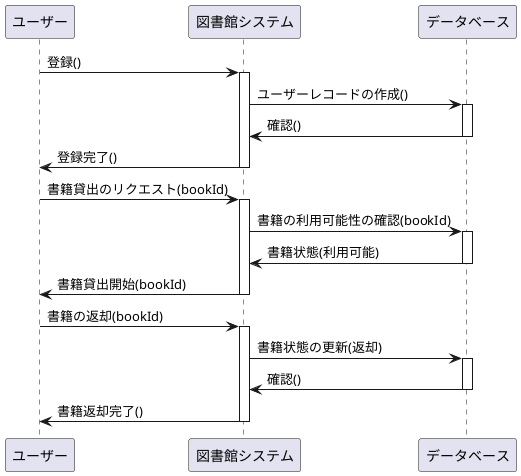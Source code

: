 @startuml
participant "ユーザー" as User
participant "図書館システム" as Library
participant "データベース" as DB

User -> Library : 登録()
activate Library
Library -> DB : ユーザーレコードの作成()
activate DB
DB -> Library : 確認()
deactivate DB
Library -> User : 登録完了()
deactivate Library

User -> Library : 書籍貸出のリクエスト(bookId)
activate Library
Library -> DB : 書籍の利用可能性の確認(bookId)
activate DB
DB -> Library : 書籍状態(利用可能)
deactivate DB
Library -> User : 書籍貸出開始(bookId)
deactivate Library

User -> Library : 書籍の返却(bookId)
activate Library
Library -> DB : 書籍状態の更新(返却)
activate DB
DB -> Library : 確認()
deactivate DB
Library -> User : 書籍返却完了()
deactivate Library
@enduml
